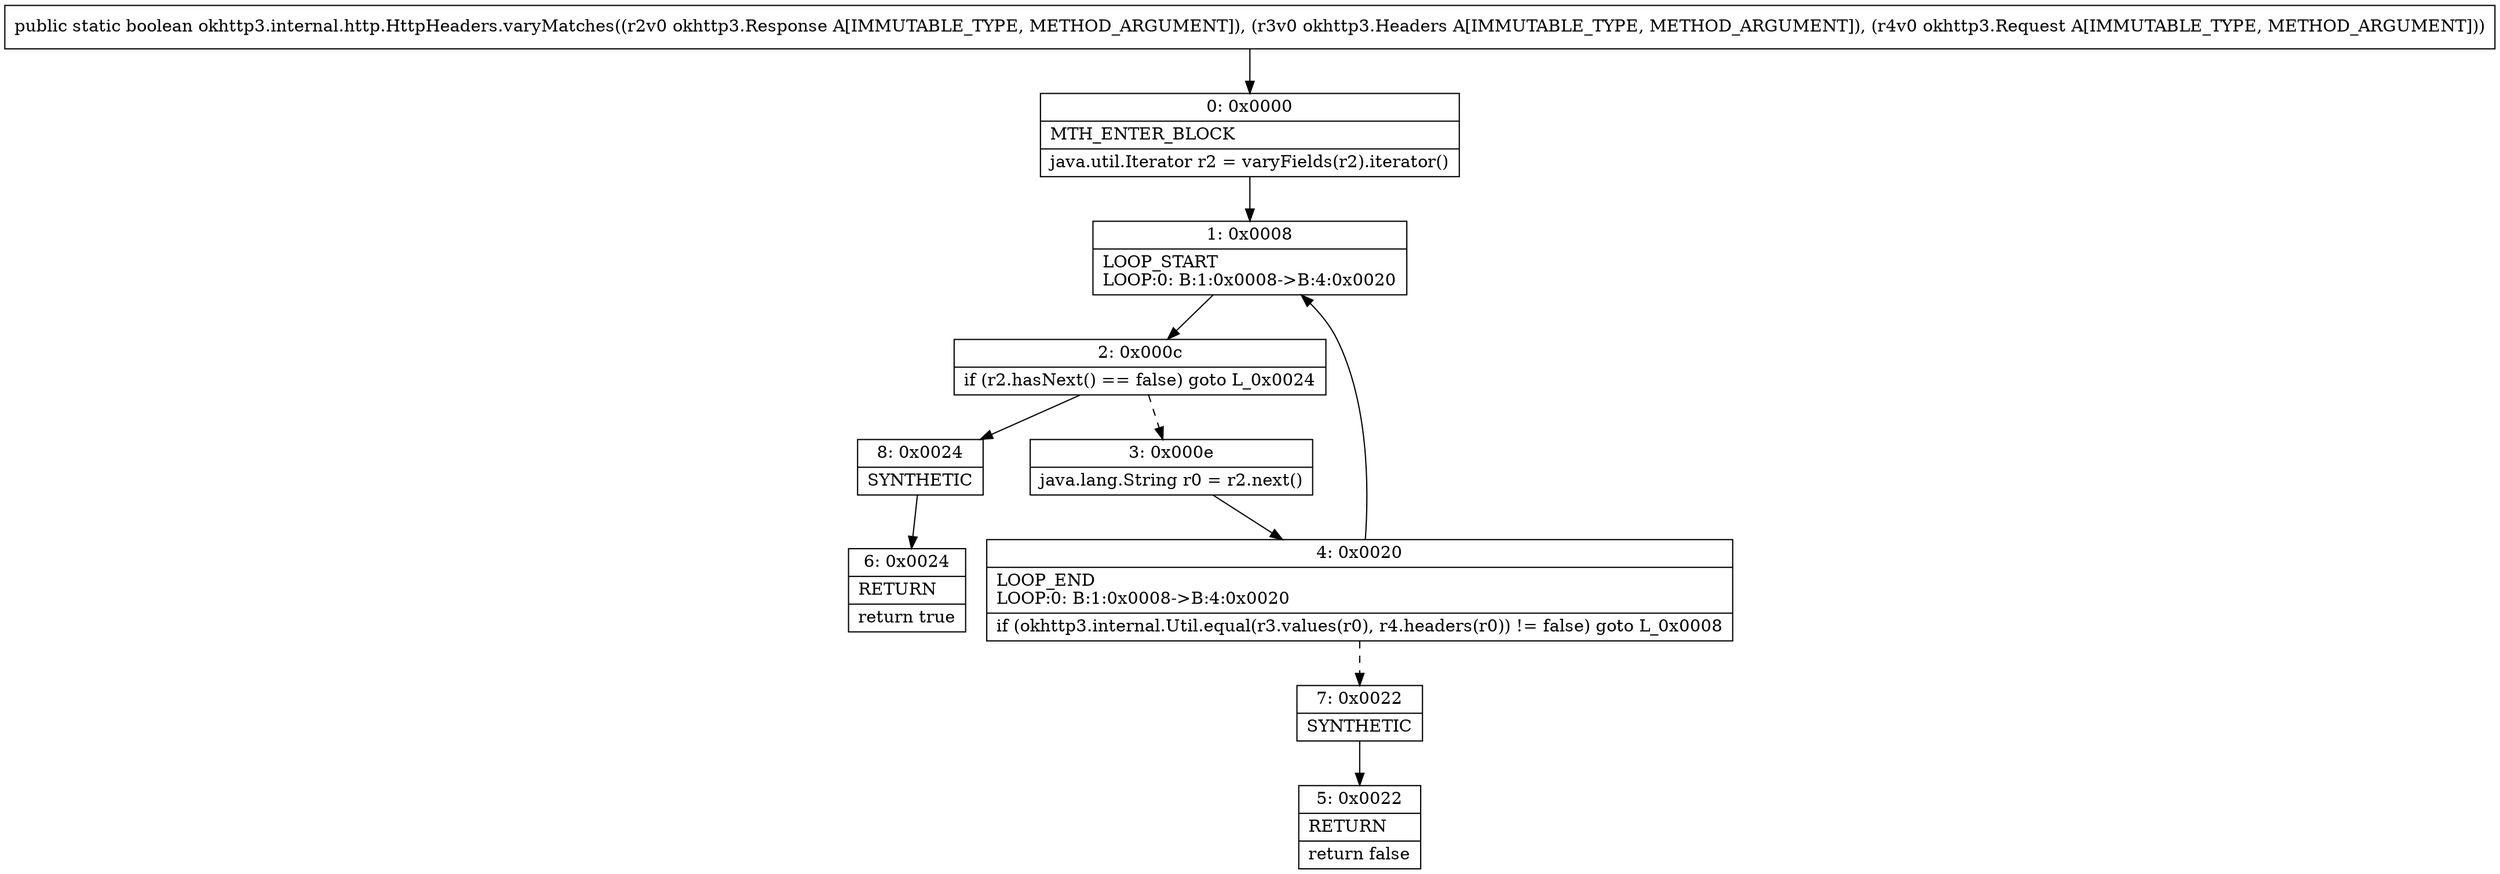 digraph "CFG forokhttp3.internal.http.HttpHeaders.varyMatches(Lokhttp3\/Response;Lokhttp3\/Headers;Lokhttp3\/Request;)Z" {
Node_0 [shape=record,label="{0\:\ 0x0000|MTH_ENTER_BLOCK\l|java.util.Iterator r2 = varyFields(r2).iterator()\l}"];
Node_1 [shape=record,label="{1\:\ 0x0008|LOOP_START\lLOOP:0: B:1:0x0008\-\>B:4:0x0020\l}"];
Node_2 [shape=record,label="{2\:\ 0x000c|if (r2.hasNext() == false) goto L_0x0024\l}"];
Node_3 [shape=record,label="{3\:\ 0x000e|java.lang.String r0 = r2.next()\l}"];
Node_4 [shape=record,label="{4\:\ 0x0020|LOOP_END\lLOOP:0: B:1:0x0008\-\>B:4:0x0020\l|if (okhttp3.internal.Util.equal(r3.values(r0), r4.headers(r0)) != false) goto L_0x0008\l}"];
Node_5 [shape=record,label="{5\:\ 0x0022|RETURN\l|return false\l}"];
Node_6 [shape=record,label="{6\:\ 0x0024|RETURN\l|return true\l}"];
Node_7 [shape=record,label="{7\:\ 0x0022|SYNTHETIC\l}"];
Node_8 [shape=record,label="{8\:\ 0x0024|SYNTHETIC\l}"];
MethodNode[shape=record,label="{public static boolean okhttp3.internal.http.HttpHeaders.varyMatches((r2v0 okhttp3.Response A[IMMUTABLE_TYPE, METHOD_ARGUMENT]), (r3v0 okhttp3.Headers A[IMMUTABLE_TYPE, METHOD_ARGUMENT]), (r4v0 okhttp3.Request A[IMMUTABLE_TYPE, METHOD_ARGUMENT])) }"];
MethodNode -> Node_0;
Node_0 -> Node_1;
Node_1 -> Node_2;
Node_2 -> Node_3[style=dashed];
Node_2 -> Node_8;
Node_3 -> Node_4;
Node_4 -> Node_1;
Node_4 -> Node_7[style=dashed];
Node_7 -> Node_5;
Node_8 -> Node_6;
}

